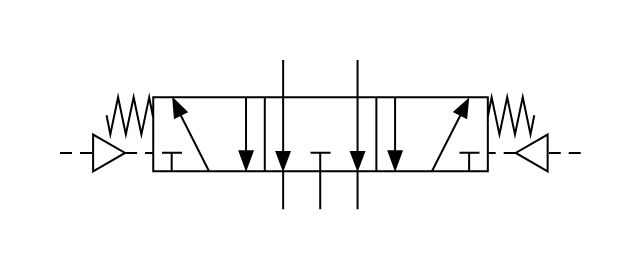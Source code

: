 <mxfile 
  version="25.0.2"
  >
  <diagram
    name="-"
    >
    <mxGraphModel
      grid="1" 
      gridSize="10" 
      guides="1" 
      tooltips="1" 
      connect="1" 
      arrows="1" 
      fold="1" 
      page="1" 
      pageScale="1" 
      pageWidth="1" 
      pageHeight="1" 
      math="0" 
      shadow="0"
      >
      <root>
        <mxCell
          id="page"
          />
        <mxCell
          id="root" 
          parent="page"
          />
        <mxCell
          style="verticalAlign=top;aspect=fixed;align=center;spacingLeft=5;spacingRight=5;spacingBottom=5;strokeColor=none;" 
          id="shape_" 
          parent="root" 
          value=" " 
          vertex="1"
          >
          <mxGeometry
            as="geometry" 
            width="320.38" 
            height="134.68" 
            x="0" 
            y="0"
            />
          </mxCell>
        <mxCell
          style="rounded=1;whiteSpace=wrap;verticalAlign=top;align=center;verticalLabelPosition=bottom;aspect=fixed;html=1;fillColor=strokeColor;outlineConnect=0;shape=mxgraph.fluid_power.x10470;points=[[0.43,0,0],[0.572,0,0],[0.43,1,0],[0.5,1,0],[0.572,1,0],[0,0.625,0],[1,0.625,0],[0.217,0.25,0],[0.215,0.75,0],[0.287,0.75,0],[0.358,0.25,0],[0.358,0.75,0],[0.643,0.25,0],[0.643,0.75,0],[0.785,0.25,0],[0.715,0.75,0],[0.786,0.75,0]];" 
          id="x10470_directly_operated_" 
          parent="shape_" 
          value=" " 
          vertex="1"
          >
          <mxGeometry
            width="260.38" 
            height="74.68" 
            as="geometry" 
            x="30" 
            y="30"
            />
          </mxCell>
        </root>
      </mxGraphModel>
    </diagram>
  </mxfile>